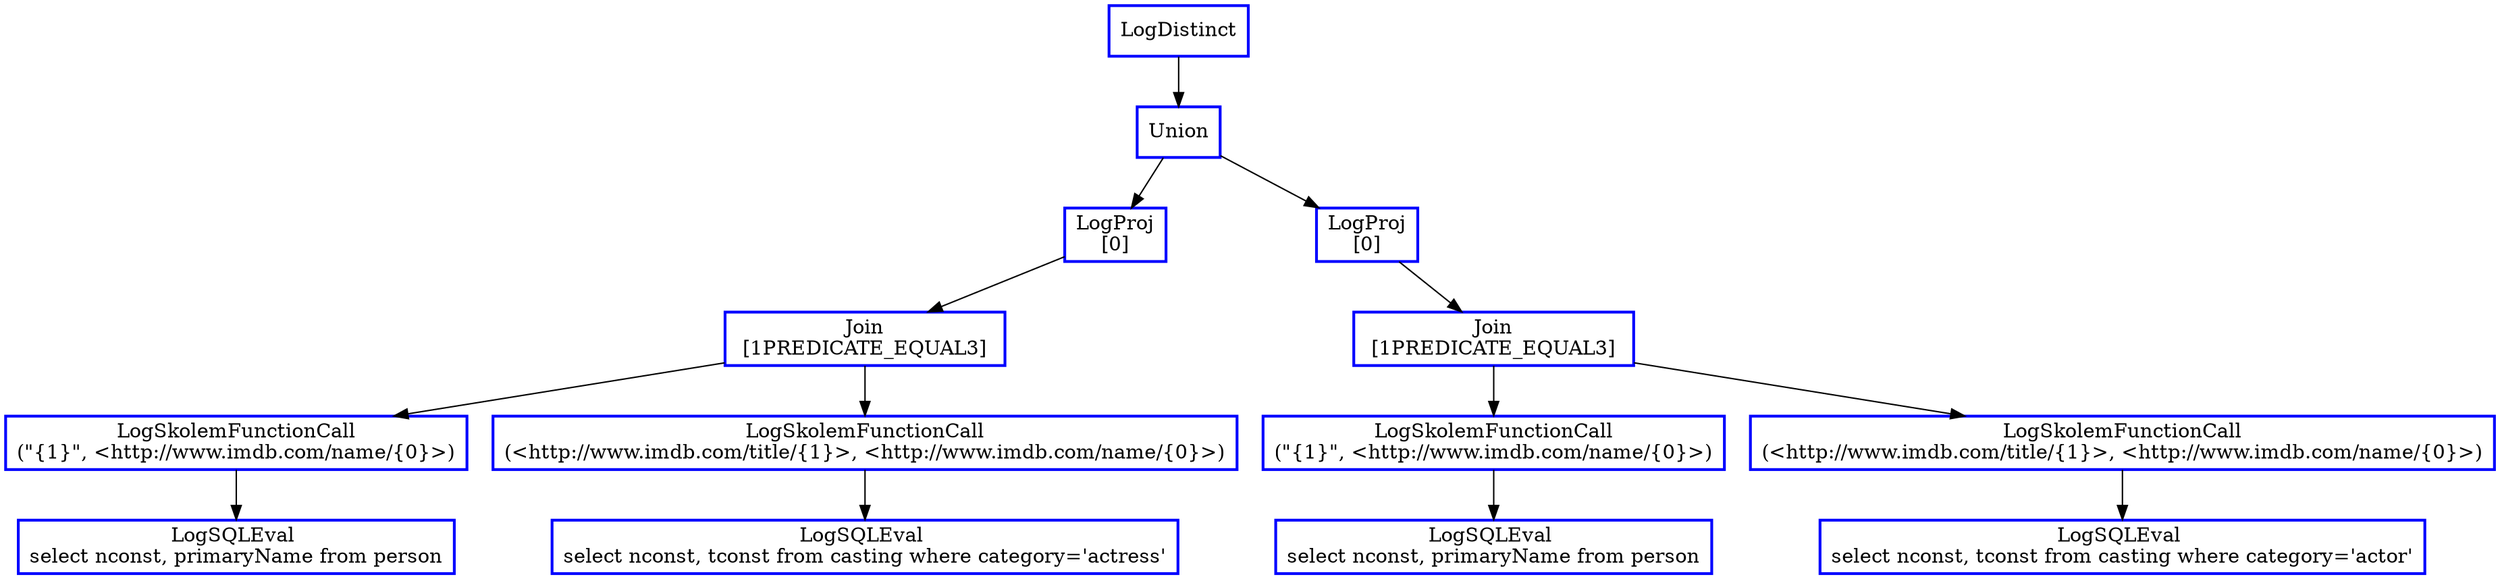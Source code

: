 digraph  g{
node [shape=rectangle, color=black, fontcolor=black, style=bold]
0 [label="LogDistinct" , color = blue] ; 
1 [label="Union", color = blue] ; 
0 -> 1 ; 
2 [label="LogProj
[0]" , color = blue] ; 
1 -> 2 ; 
3 [label="Join\n [1PREDICATE_EQUAL3] ", color = blue] ; 
2 -> 3 ; 
4 [label="LogSkolemFunctionCall
(\"{1}\", <http://www.imdb.com/name/{0}>)" , color = blue] ; 
3 -> 4 ; 
5 [label="LogSQLEval 
select nconst, primaryName from person", color = blue] ; 
4 -> 5 ; 
6 [label="LogSkolemFunctionCall
(<http://www.imdb.com/title/{1}>, <http://www.imdb.com/name/{0}>)" , color = blue] ; 
3 -> 6 ; 
7 [label="LogSQLEval 
select nconst, tconst from casting where category='actress'", color = blue] ; 
6 -> 7 ; 
9 [label="LogProj
[0]" , color = blue] ; 
1 -> 9 ; 
10 [label="Join\n [1PREDICATE_EQUAL3] ", color = blue] ; 
9 -> 10 ; 
11 [label="LogSkolemFunctionCall
(\"{1}\", <http://www.imdb.com/name/{0}>)" , color = blue] ; 
10 -> 11 ; 
12 [label="LogSQLEval 
select nconst, primaryName from person", color = blue] ; 
11 -> 12 ; 
13 [label="LogSkolemFunctionCall
(<http://www.imdb.com/title/{1}>, <http://www.imdb.com/name/{0}>)" , color = blue] ; 
10 -> 13 ; 
14 [label="LogSQLEval 
select nconst, tconst from casting where category='actor'", color = blue] ; 
13 -> 14 ; 
}

